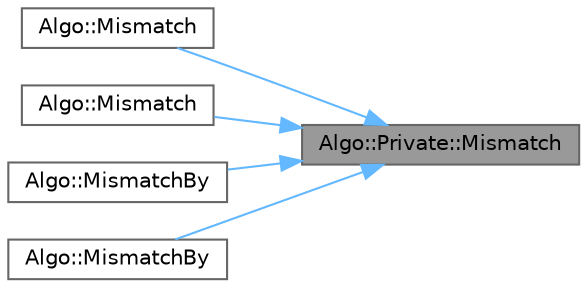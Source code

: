 digraph "Algo::Private::Mismatch"
{
 // INTERACTIVE_SVG=YES
 // LATEX_PDF_SIZE
  bgcolor="transparent";
  edge [fontname=Helvetica,fontsize=10,labelfontname=Helvetica,labelfontsize=10];
  node [fontname=Helvetica,fontsize=10,shape=box,height=0.2,width=0.4];
  rankdir="RL";
  Node1 [id="Node000001",label="Algo::Private::Mismatch",height=0.2,width=0.4,color="gray40", fillcolor="grey60", style="filled", fontcolor="black",tooltip=" "];
  Node1 -> Node2 [id="edge1_Node000001_Node000002",dir="back",color="steelblue1",style="solid",tooltip=" "];
  Node2 [id="Node000002",label="Algo::Mismatch",height=0.2,width=0.4,color="grey40", fillcolor="white", style="filled",URL="$db/d33/namespaceAlgo.html#a295e8808f9798be1330f6d7d094018c8",tooltip="Returns the index at which two contiguous containers differ, using operator== to compare pairs of ele..."];
  Node1 -> Node3 [id="edge2_Node000001_Node000003",dir="back",color="steelblue1",style="solid",tooltip=" "];
  Node3 [id="Node000003",label="Algo::Mismatch",height=0.2,width=0.4,color="grey40", fillcolor="white", style="filled",URL="$db/d33/namespaceAlgo.html#a6c0db5727d73dd528d010f2afc542ec9",tooltip="Returns the index at which two contiguous containers differ, using operator== to compare pairs of ele..."];
  Node1 -> Node4 [id="edge3_Node000001_Node000004",dir="back",color="steelblue1",style="solid",tooltip=" "];
  Node4 [id="Node000004",label="Algo::MismatchBy",height=0.2,width=0.4,color="grey40", fillcolor="white", style="filled",URL="$db/d33/namespaceAlgo.html#ac39cc0159adc4e59ef506c9d6ee2433e",tooltip="Returns the index at which two contiguous containers differ, using operator== to compare pairs of pro..."];
  Node1 -> Node5 [id="edge4_Node000001_Node000005",dir="back",color="steelblue1",style="solid",tooltip=" "];
  Node5 [id="Node000005",label="Algo::MismatchBy",height=0.2,width=0.4,color="grey40", fillcolor="white", style="filled",URL="$db/d33/namespaceAlgo.html#a9849dc5b28bf34ba388159a5cb6ea4a4",tooltip="Returns the index at which two contiguous containers differ, using a predicate to compare pairs of pr..."];
}

